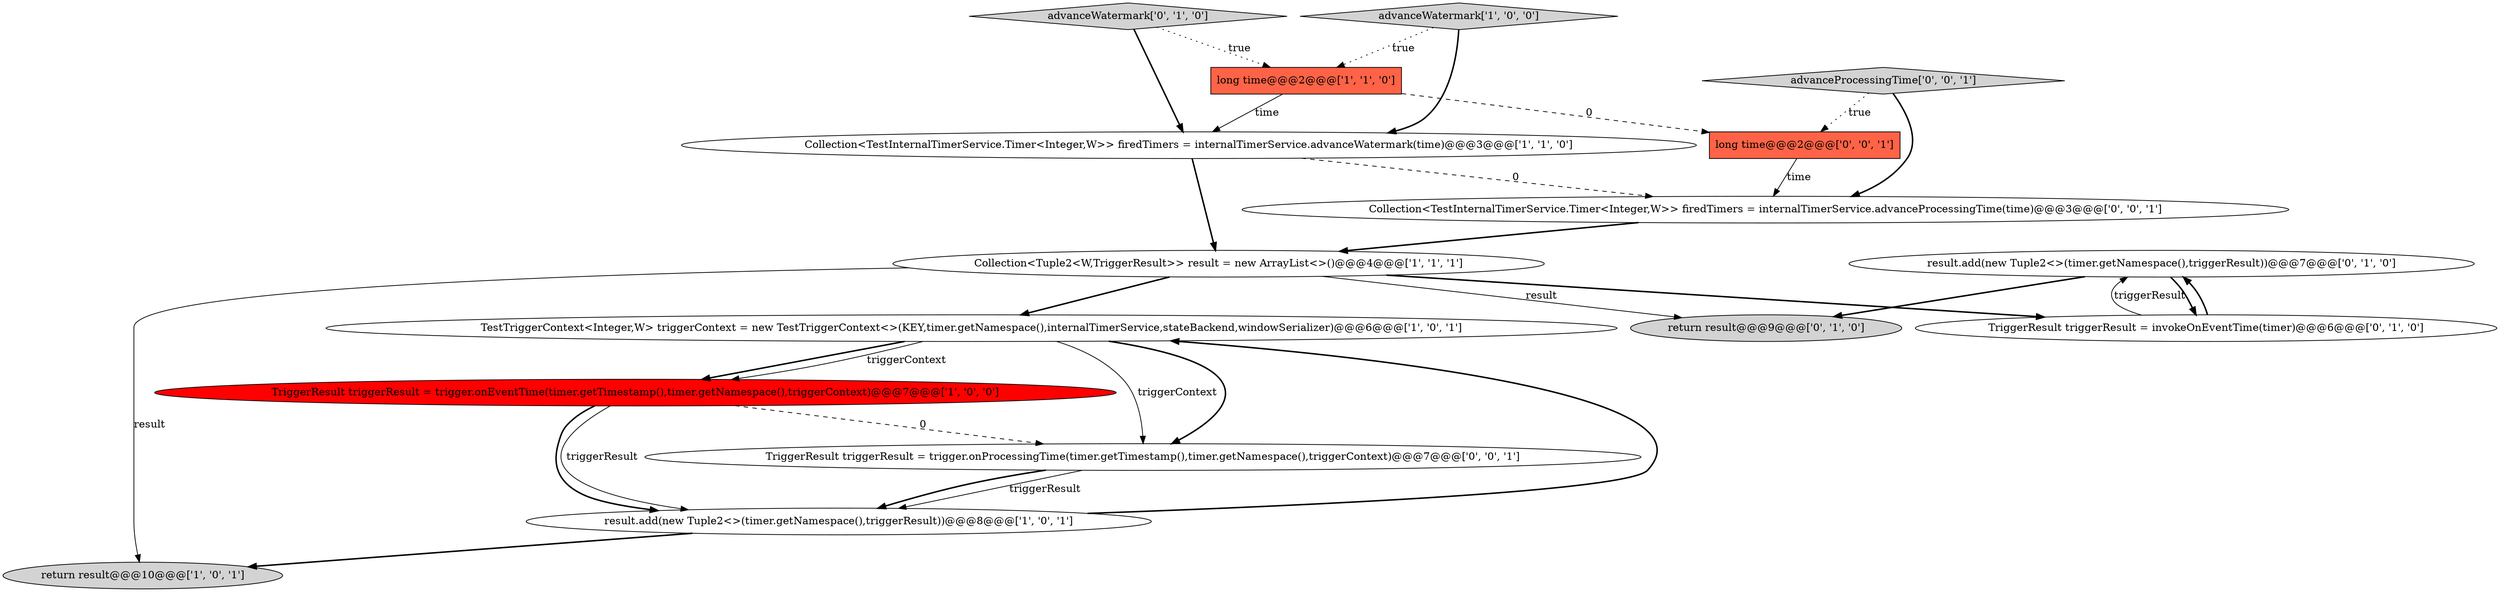 digraph {
9 [style = filled, label = "result.add(new Tuple2<>(timer.getNamespace(),triggerResult))@@@7@@@['0', '1', '0']", fillcolor = white, shape = ellipse image = "AAA0AAABBB2BBB"];
12 [style = filled, label = "Collection<TestInternalTimerService.Timer<Integer,W>> firedTimers = internalTimerService.advanceProcessingTime(time)@@@3@@@['0', '0', '1']", fillcolor = white, shape = ellipse image = "AAA0AAABBB3BBB"];
5 [style = filled, label = "long time@@@2@@@['1', '1', '0']", fillcolor = tomato, shape = box image = "AAA0AAABBB1BBB"];
2 [style = filled, label = "TestTriggerContext<Integer,W> triggerContext = new TestTriggerContext<>(KEY,timer.getNamespace(),internalTimerService,stateBackend,windowSerializer)@@@6@@@['1', '0', '1']", fillcolor = white, shape = ellipse image = "AAA0AAABBB1BBB"];
8 [style = filled, label = "return result@@@9@@@['0', '1', '0']", fillcolor = lightgray, shape = ellipse image = "AAA0AAABBB2BBB"];
6 [style = filled, label = "result.add(new Tuple2<>(timer.getNamespace(),triggerResult))@@@8@@@['1', '0', '1']", fillcolor = white, shape = ellipse image = "AAA0AAABBB1BBB"];
3 [style = filled, label = "TriggerResult triggerResult = trigger.onEventTime(timer.getTimestamp(),timer.getNamespace(),triggerContext)@@@7@@@['1', '0', '0']", fillcolor = red, shape = ellipse image = "AAA1AAABBB1BBB"];
1 [style = filled, label = "advanceWatermark['1', '0', '0']", fillcolor = lightgray, shape = diamond image = "AAA0AAABBB1BBB"];
13 [style = filled, label = "TriggerResult triggerResult = trigger.onProcessingTime(timer.getTimestamp(),timer.getNamespace(),triggerContext)@@@7@@@['0', '0', '1']", fillcolor = white, shape = ellipse image = "AAA0AAABBB3BBB"];
15 [style = filled, label = "long time@@@2@@@['0', '0', '1']", fillcolor = tomato, shape = box image = "AAA0AAABBB3BBB"];
0 [style = filled, label = "return result@@@10@@@['1', '0', '1']", fillcolor = lightgray, shape = ellipse image = "AAA0AAABBB1BBB"];
11 [style = filled, label = "TriggerResult triggerResult = invokeOnEventTime(timer)@@@6@@@['0', '1', '0']", fillcolor = white, shape = ellipse image = "AAA0AAABBB2BBB"];
14 [style = filled, label = "advanceProcessingTime['0', '0', '1']", fillcolor = lightgray, shape = diamond image = "AAA0AAABBB3BBB"];
10 [style = filled, label = "advanceWatermark['0', '1', '0']", fillcolor = lightgray, shape = diamond image = "AAA0AAABBB2BBB"];
7 [style = filled, label = "Collection<Tuple2<W,TriggerResult>> result = new ArrayList<>()@@@4@@@['1', '1', '1']", fillcolor = white, shape = ellipse image = "AAA0AAABBB1BBB"];
4 [style = filled, label = "Collection<TestInternalTimerService.Timer<Integer,W>> firedTimers = internalTimerService.advanceWatermark(time)@@@3@@@['1', '1', '0']", fillcolor = white, shape = ellipse image = "AAA0AAABBB1BBB"];
2->13 [style = solid, label="triggerContext"];
5->4 [style = solid, label="time"];
1->4 [style = bold, label=""];
7->11 [style = bold, label=""];
9->11 [style = bold, label=""];
3->6 [style = solid, label="triggerResult"];
2->3 [style = bold, label=""];
7->8 [style = solid, label="result"];
3->6 [style = bold, label=""];
6->0 [style = bold, label=""];
11->9 [style = bold, label=""];
9->8 [style = bold, label=""];
10->5 [style = dotted, label="true"];
3->13 [style = dashed, label="0"];
12->7 [style = bold, label=""];
4->7 [style = bold, label=""];
4->12 [style = dashed, label="0"];
2->13 [style = bold, label=""];
6->2 [style = bold, label=""];
13->6 [style = solid, label="triggerResult"];
14->15 [style = dotted, label="true"];
15->12 [style = solid, label="time"];
7->0 [style = solid, label="result"];
7->2 [style = bold, label=""];
14->12 [style = bold, label=""];
11->9 [style = solid, label="triggerResult"];
10->4 [style = bold, label=""];
2->3 [style = solid, label="triggerContext"];
13->6 [style = bold, label=""];
5->15 [style = dashed, label="0"];
1->5 [style = dotted, label="true"];
}

